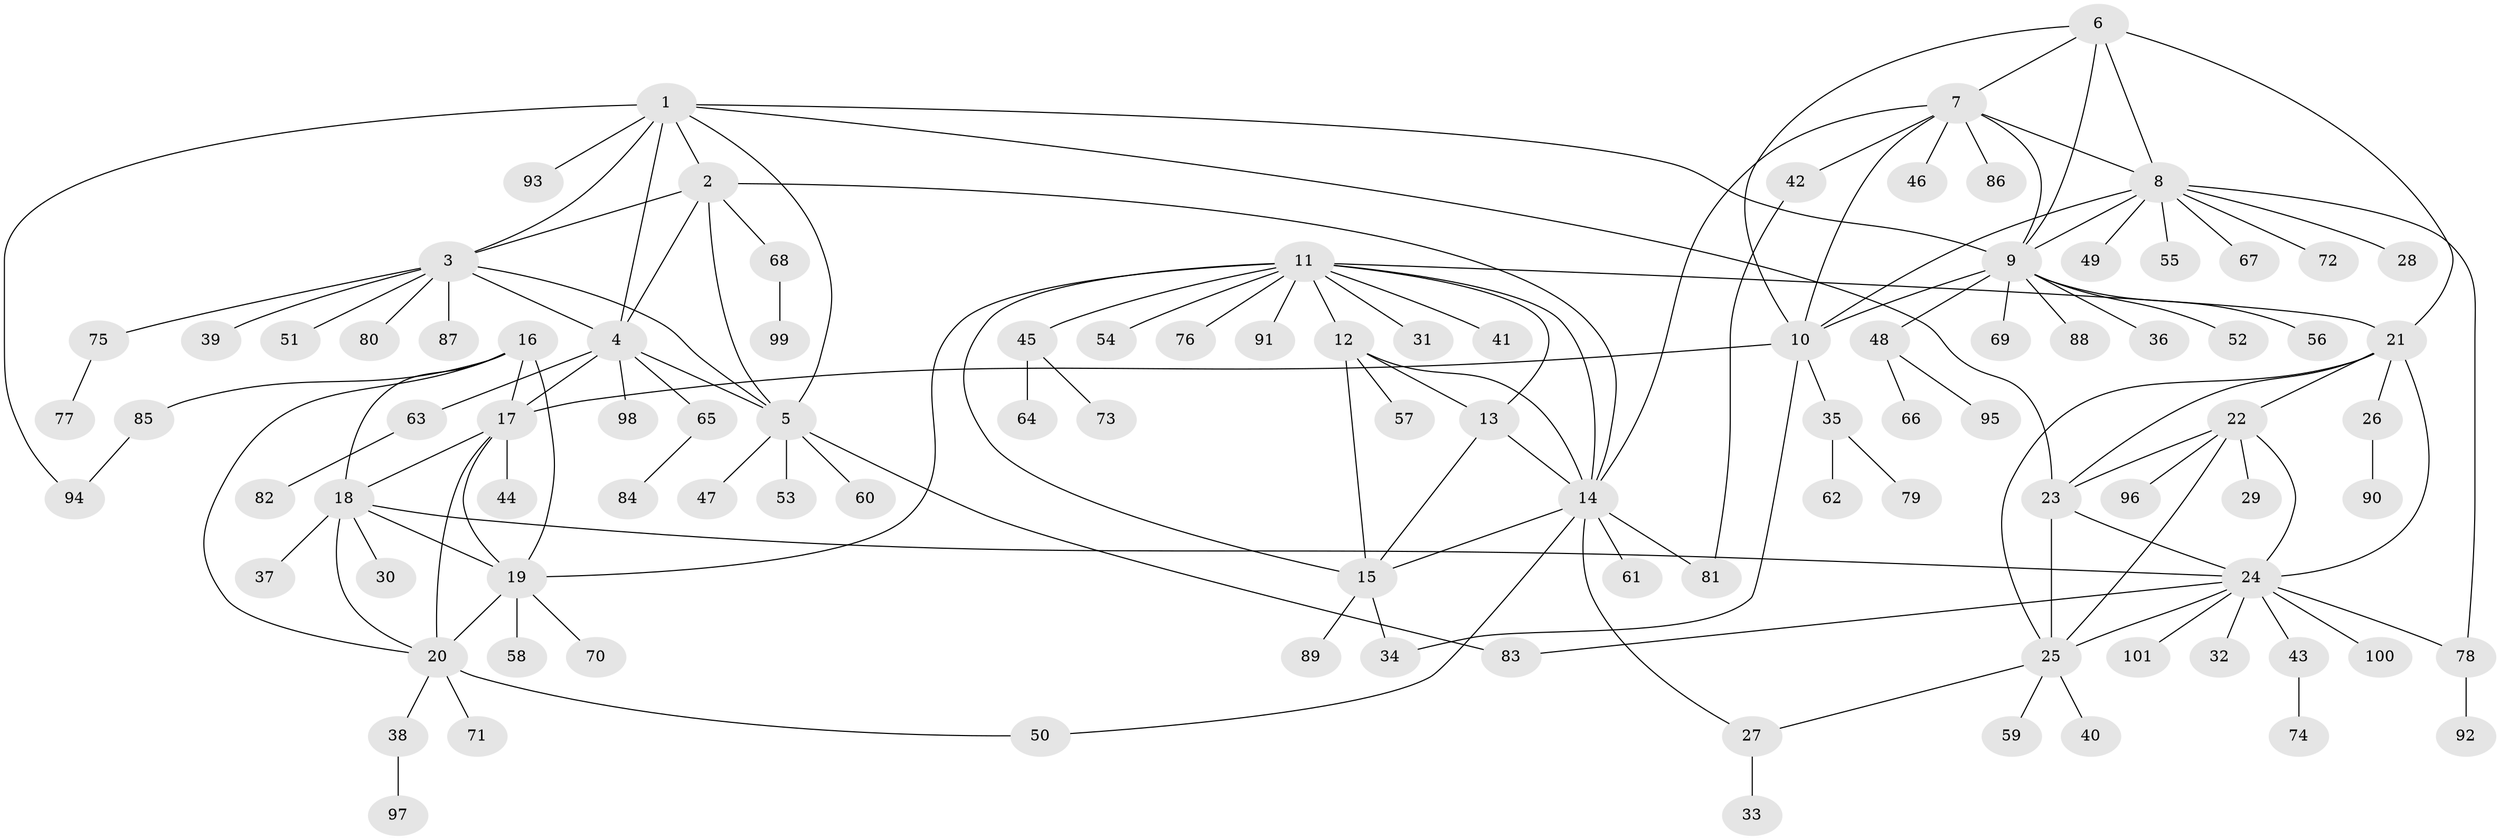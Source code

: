 // Generated by graph-tools (version 1.1) at 2025/50/03/09/25 03:50:38]
// undirected, 101 vertices, 143 edges
graph export_dot {
graph [start="1"]
  node [color=gray90,style=filled];
  1;
  2;
  3;
  4;
  5;
  6;
  7;
  8;
  9;
  10;
  11;
  12;
  13;
  14;
  15;
  16;
  17;
  18;
  19;
  20;
  21;
  22;
  23;
  24;
  25;
  26;
  27;
  28;
  29;
  30;
  31;
  32;
  33;
  34;
  35;
  36;
  37;
  38;
  39;
  40;
  41;
  42;
  43;
  44;
  45;
  46;
  47;
  48;
  49;
  50;
  51;
  52;
  53;
  54;
  55;
  56;
  57;
  58;
  59;
  60;
  61;
  62;
  63;
  64;
  65;
  66;
  67;
  68;
  69;
  70;
  71;
  72;
  73;
  74;
  75;
  76;
  77;
  78;
  79;
  80;
  81;
  82;
  83;
  84;
  85;
  86;
  87;
  88;
  89;
  90;
  91;
  92;
  93;
  94;
  95;
  96;
  97;
  98;
  99;
  100;
  101;
  1 -- 2;
  1 -- 3;
  1 -- 4;
  1 -- 5;
  1 -- 9;
  1 -- 23;
  1 -- 93;
  1 -- 94;
  2 -- 3;
  2 -- 4;
  2 -- 5;
  2 -- 14;
  2 -- 68;
  3 -- 4;
  3 -- 5;
  3 -- 39;
  3 -- 51;
  3 -- 75;
  3 -- 80;
  3 -- 87;
  4 -- 5;
  4 -- 17;
  4 -- 63;
  4 -- 65;
  4 -- 98;
  5 -- 47;
  5 -- 53;
  5 -- 60;
  5 -- 83;
  6 -- 7;
  6 -- 8;
  6 -- 9;
  6 -- 10;
  6 -- 21;
  7 -- 8;
  7 -- 9;
  7 -- 10;
  7 -- 14;
  7 -- 42;
  7 -- 46;
  7 -- 86;
  8 -- 9;
  8 -- 10;
  8 -- 28;
  8 -- 49;
  8 -- 55;
  8 -- 67;
  8 -- 72;
  8 -- 78;
  9 -- 10;
  9 -- 36;
  9 -- 48;
  9 -- 52;
  9 -- 56;
  9 -- 69;
  9 -- 88;
  10 -- 17;
  10 -- 34;
  10 -- 35;
  11 -- 12;
  11 -- 13;
  11 -- 14;
  11 -- 15;
  11 -- 19;
  11 -- 21;
  11 -- 31;
  11 -- 41;
  11 -- 45;
  11 -- 54;
  11 -- 76;
  11 -- 91;
  12 -- 13;
  12 -- 14;
  12 -- 15;
  12 -- 57;
  13 -- 14;
  13 -- 15;
  14 -- 15;
  14 -- 27;
  14 -- 50;
  14 -- 61;
  14 -- 81;
  15 -- 34;
  15 -- 89;
  16 -- 17;
  16 -- 18;
  16 -- 19;
  16 -- 20;
  16 -- 85;
  17 -- 18;
  17 -- 19;
  17 -- 20;
  17 -- 44;
  18 -- 19;
  18 -- 20;
  18 -- 24;
  18 -- 30;
  18 -- 37;
  19 -- 20;
  19 -- 58;
  19 -- 70;
  20 -- 38;
  20 -- 50;
  20 -- 71;
  21 -- 22;
  21 -- 23;
  21 -- 24;
  21 -- 25;
  21 -- 26;
  22 -- 23;
  22 -- 24;
  22 -- 25;
  22 -- 29;
  22 -- 96;
  23 -- 24;
  23 -- 25;
  24 -- 25;
  24 -- 32;
  24 -- 43;
  24 -- 78;
  24 -- 83;
  24 -- 100;
  24 -- 101;
  25 -- 27;
  25 -- 40;
  25 -- 59;
  26 -- 90;
  27 -- 33;
  35 -- 62;
  35 -- 79;
  38 -- 97;
  42 -- 81;
  43 -- 74;
  45 -- 64;
  45 -- 73;
  48 -- 66;
  48 -- 95;
  63 -- 82;
  65 -- 84;
  68 -- 99;
  75 -- 77;
  78 -- 92;
  85 -- 94;
}
